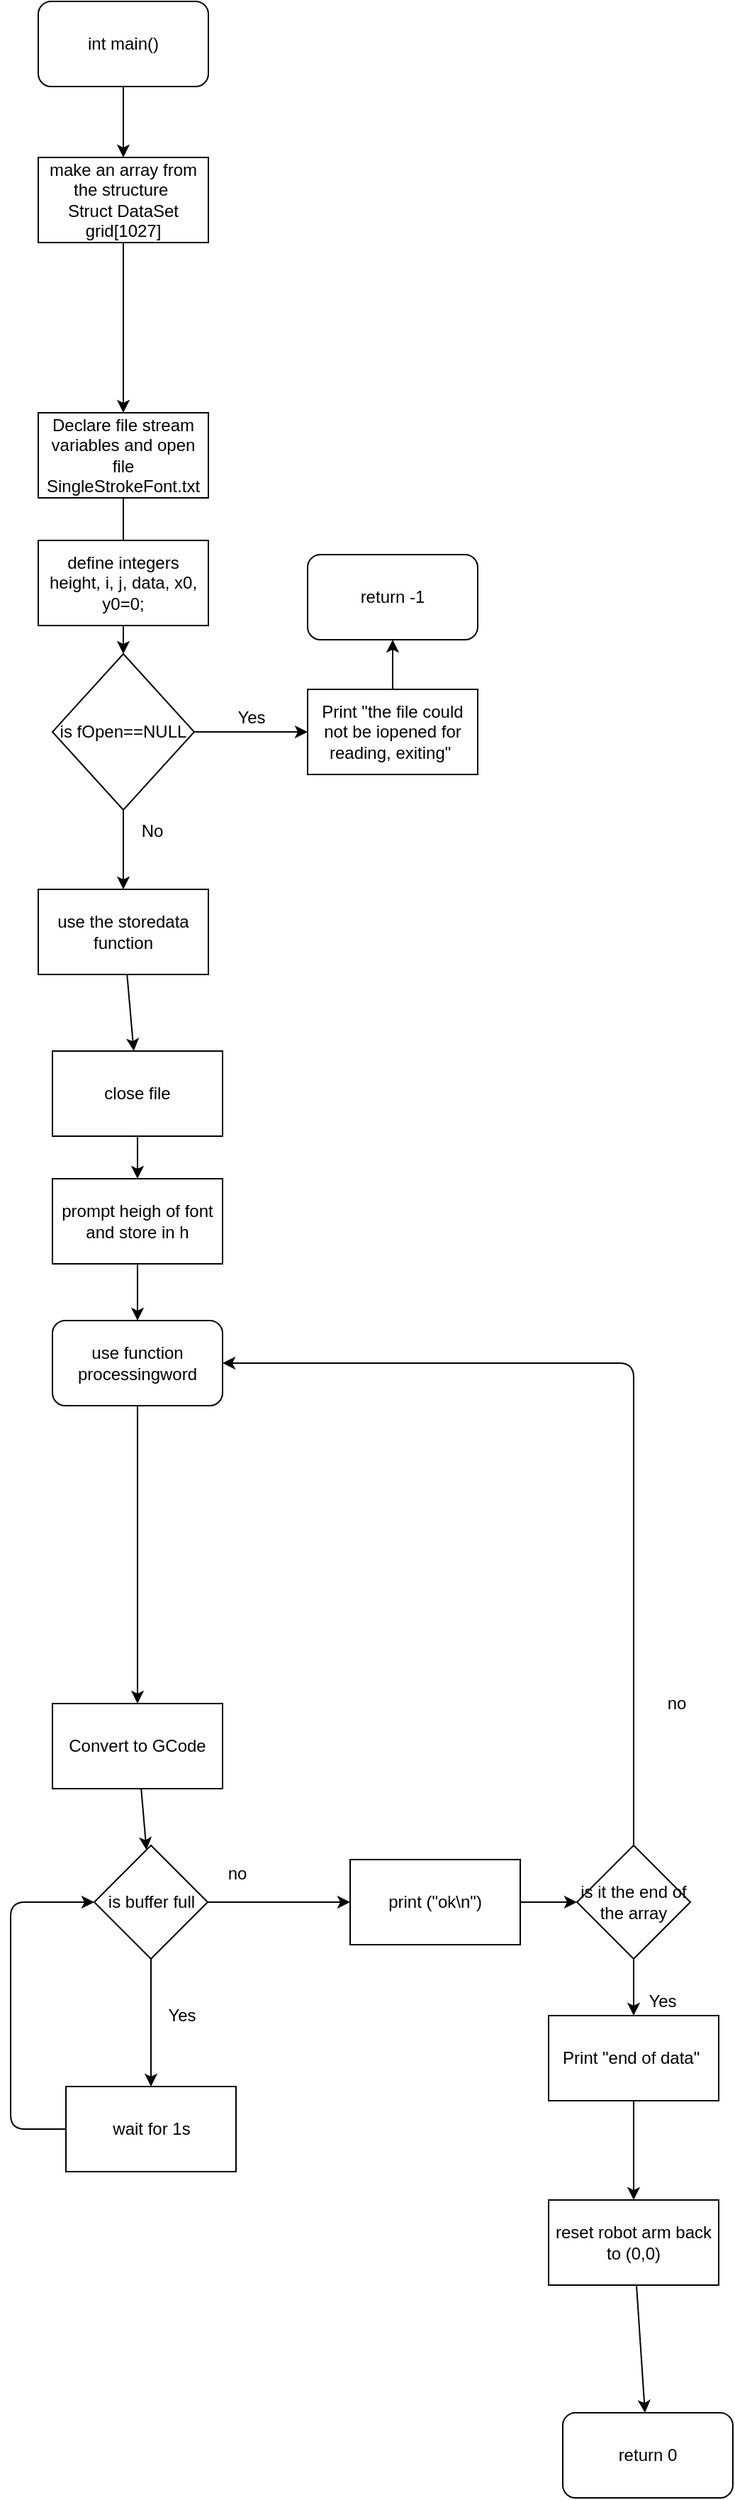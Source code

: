 <mxfile>
    <diagram id="2-r_2ZN0ze_TrBxukF9K" name="Page-1">
        <mxGraphModel dx="1167" dy="798" grid="1" gridSize="10" guides="1" tooltips="1" connect="1" arrows="1" fold="1" page="1" pageScale="1" pageWidth="850" pageHeight="1100" math="0" shadow="0">
            <root>
                <mxCell id="0"/>
                <mxCell id="1" parent="0"/>
                <mxCell id="7" value="" style="edgeStyle=none;html=1;" parent="1" source="2" target="6" edge="1">
                    <mxGeometry relative="1" as="geometry"/>
                </mxCell>
                <mxCell id="2" value="int main()" style="rounded=1;whiteSpace=wrap;html=1;" parent="1" vertex="1">
                    <mxGeometry x="30" y="30" width="120" height="60" as="geometry"/>
                </mxCell>
                <mxCell id="12" value="" style="edgeStyle=none;html=1;startArrow=none;" parent="1" source="21" target="11" edge="1">
                    <mxGeometry relative="1" as="geometry"/>
                </mxCell>
                <mxCell id="5" value="Declare file stream variables and open file SingleStrokeFont.txt" style="whiteSpace=wrap;html=1;" parent="1" vertex="1">
                    <mxGeometry x="30" y="320" width="120" height="60" as="geometry"/>
                </mxCell>
                <mxCell id="8" value="" style="edgeStyle=none;html=1;" parent="1" source="6" target="5" edge="1">
                    <mxGeometry relative="1" as="geometry"/>
                </mxCell>
                <mxCell id="6" value="make an array from the structure&amp;nbsp;&lt;br&gt;Struct DataSet grid[1027]" style="whiteSpace=wrap;html=1;" parent="1" vertex="1">
                    <mxGeometry x="30" y="140" width="120" height="60" as="geometry"/>
                </mxCell>
                <mxCell id="14" value="" style="edgeStyle=none;html=1;" parent="1" source="11" target="13" edge="1">
                    <mxGeometry relative="1" as="geometry"/>
                </mxCell>
                <mxCell id="11" value="is fOpen==NULL" style="rhombus;whiteSpace=wrap;html=1;" parent="1" vertex="1">
                    <mxGeometry x="40" y="490" width="100" height="110" as="geometry"/>
                </mxCell>
                <mxCell id="16" value="" style="edgeStyle=none;html=1;" parent="1" source="13" target="15" edge="1">
                    <mxGeometry relative="1" as="geometry"/>
                </mxCell>
                <mxCell id="13" value="Print &quot;the file could not be iopened for reading, exiting&quot;&amp;nbsp;" style="whiteSpace=wrap;html=1;" parent="1" vertex="1">
                    <mxGeometry x="220" y="515" width="120" height="60" as="geometry"/>
                </mxCell>
                <mxCell id="15" value="return -1" style="rounded=1;whiteSpace=wrap;html=1;" parent="1" vertex="1">
                    <mxGeometry x="220" y="420" width="120" height="60" as="geometry"/>
                </mxCell>
                <mxCell id="17" value="Yes" style="text;html=1;align=center;verticalAlign=middle;resizable=0;points=[];autosize=1;strokeColor=none;fillColor=none;" parent="1" vertex="1">
                    <mxGeometry x="160" y="520" width="40" height="30" as="geometry"/>
                </mxCell>
                <mxCell id="20" value="No" style="text;html=1;align=center;verticalAlign=middle;resizable=0;points=[];autosize=1;strokeColor=none;fillColor=none;" parent="1" vertex="1">
                    <mxGeometry x="90" y="600" width="40" height="30" as="geometry"/>
                </mxCell>
                <mxCell id="22" value="" style="edgeStyle=none;html=1;endArrow=none;" edge="1" parent="1" source="5" target="21">
                    <mxGeometry relative="1" as="geometry">
                        <mxPoint x="90" y="300" as="sourcePoint"/>
                        <mxPoint x="90" y="490" as="targetPoint"/>
                    </mxGeometry>
                </mxCell>
                <mxCell id="21" value="define integers height, i, j, data, x0, y0=0;" style="whiteSpace=wrap;html=1;" vertex="1" parent="1">
                    <mxGeometry x="30" y="410" width="120" height="60" as="geometry"/>
                </mxCell>
                <mxCell id="27" value="" style="endArrow=classic;html=1;exitX=0.5;exitY=1;exitDx=0;exitDy=0;entryX=0.5;entryY=0;entryDx=0;entryDy=0;" edge="1" parent="1" source="11" target="34">
                    <mxGeometry width="50" height="50" relative="1" as="geometry">
                        <mxPoint x="160" y="570" as="sourcePoint"/>
                        <mxPoint x="90" y="710" as="targetPoint"/>
                    </mxGeometry>
                </mxCell>
                <mxCell id="36" value="" style="edgeStyle=none;html=1;" edge="1" parent="1" source="34" target="35">
                    <mxGeometry relative="1" as="geometry"/>
                </mxCell>
                <mxCell id="34" value="use the storedata function" style="whiteSpace=wrap;html=1;" vertex="1" parent="1">
                    <mxGeometry x="30" y="656" width="120" height="60" as="geometry"/>
                </mxCell>
                <mxCell id="47" value="" style="edgeStyle=none;html=1;" edge="1" parent="1" source="35" target="46">
                    <mxGeometry relative="1" as="geometry"/>
                </mxCell>
                <mxCell id="35" value="close file" style="whiteSpace=wrap;html=1;" vertex="1" parent="1">
                    <mxGeometry x="40" y="770" width="120" height="60" as="geometry"/>
                </mxCell>
                <mxCell id="49" value="" style="edgeStyle=none;html=1;entryX=0.5;entryY=0;entryDx=0;entryDy=0;" edge="1" parent="1" source="37" target="44">
                    <mxGeometry relative="1" as="geometry">
                        <mxPoint x="100" y="1060" as="targetPoint"/>
                    </mxGeometry>
                </mxCell>
                <mxCell id="37" value="use function processingword" style="rounded=1;whiteSpace=wrap;html=1;" vertex="1" parent="1">
                    <mxGeometry x="40" y="960" width="120" height="60" as="geometry"/>
                </mxCell>
                <mxCell id="58" value="" style="edgeStyle=none;html=1;" edge="1" parent="1" source="44" target="54">
                    <mxGeometry relative="1" as="geometry"/>
                </mxCell>
                <mxCell id="44" value="Convert to GCode" style="whiteSpace=wrap;html=1;" vertex="1" parent="1">
                    <mxGeometry x="40" y="1230" width="120" height="60" as="geometry"/>
                </mxCell>
                <mxCell id="48" value="" style="edgeStyle=none;html=1;" edge="1" parent="1" source="46" target="37">
                    <mxGeometry relative="1" as="geometry"/>
                </mxCell>
                <mxCell id="46" value="prompt heigh of font and store in h" style="whiteSpace=wrap;html=1;" vertex="1" parent="1">
                    <mxGeometry x="40" y="860" width="120" height="60" as="geometry"/>
                </mxCell>
                <mxCell id="50" value="return 0" style="rounded=1;whiteSpace=wrap;html=1;" vertex="1" parent="1">
                    <mxGeometry x="400" y="1730" width="120" height="60" as="geometry"/>
                </mxCell>
                <mxCell id="53" value="" style="edgeStyle=none;html=1;" edge="1" parent="1" source="54" target="56">
                    <mxGeometry relative="1" as="geometry"/>
                </mxCell>
                <mxCell id="59" style="edgeStyle=none;html=1;entryX=0;entryY=0.5;entryDx=0;entryDy=0;" edge="1" parent="1" source="54" target="60">
                    <mxGeometry relative="1" as="geometry">
                        <mxPoint x="240" y="1370" as="targetPoint"/>
                    </mxGeometry>
                </mxCell>
                <mxCell id="54" value="is buffer full" style="rhombus;whiteSpace=wrap;html=1;" vertex="1" parent="1">
                    <mxGeometry x="69.5" y="1330" width="80" height="80" as="geometry"/>
                </mxCell>
                <mxCell id="55" style="edgeStyle=none;html=1;entryX=0;entryY=0.5;entryDx=0;entryDy=0;" edge="1" parent="1" source="56" target="54">
                    <mxGeometry relative="1" as="geometry">
                        <Array as="points">
                            <mxPoint x="10.5" y="1530"/>
                            <mxPoint x="10.5" y="1370"/>
                        </Array>
                    </mxGeometry>
                </mxCell>
                <mxCell id="56" value="wait for 1s" style="whiteSpace=wrap;html=1;" vertex="1" parent="1">
                    <mxGeometry x="49.5" y="1500" width="120" height="60" as="geometry"/>
                </mxCell>
                <mxCell id="57" value="Yes" style="text;html=1;align=center;verticalAlign=middle;resizable=0;points=[];autosize=1;strokeColor=none;fillColor=none;" vertex="1" parent="1">
                    <mxGeometry x="110.5" y="1435" width="40" height="30" as="geometry"/>
                </mxCell>
                <mxCell id="62" value="" style="edgeStyle=none;html=1;" edge="1" parent="1" source="60" target="61">
                    <mxGeometry relative="1" as="geometry"/>
                </mxCell>
                <mxCell id="60" value="print (&quot;ok\n&quot;)" style="whiteSpace=wrap;html=1;" vertex="1" parent="1">
                    <mxGeometry x="250" y="1340" width="120" height="60" as="geometry"/>
                </mxCell>
                <mxCell id="63" style="edgeStyle=none;html=1;entryX=1;entryY=0.5;entryDx=0;entryDy=0;" edge="1" parent="1" source="61" target="37">
                    <mxGeometry relative="1" as="geometry">
                        <Array as="points">
                            <mxPoint x="450" y="990"/>
                        </Array>
                    </mxGeometry>
                </mxCell>
                <mxCell id="68" value="" style="edgeStyle=none;html=1;" edge="1" parent="1" source="61" target="66">
                    <mxGeometry relative="1" as="geometry"/>
                </mxCell>
                <mxCell id="61" value="is it the end of the array" style="rhombus;whiteSpace=wrap;html=1;" vertex="1" parent="1">
                    <mxGeometry x="410" y="1330" width="80" height="80" as="geometry"/>
                </mxCell>
                <mxCell id="69" value="" style="edgeStyle=none;html=1;" edge="1" parent="1" source="66" target="67">
                    <mxGeometry relative="1" as="geometry"/>
                </mxCell>
                <mxCell id="66" value="Print &quot;end of data&quot;&amp;nbsp;" style="whiteSpace=wrap;html=1;" vertex="1" parent="1">
                    <mxGeometry x="390" y="1450" width="120" height="60" as="geometry"/>
                </mxCell>
                <mxCell id="70" value="" style="edgeStyle=none;html=1;" edge="1" parent="1" source="67" target="50">
                    <mxGeometry relative="1" as="geometry"/>
                </mxCell>
                <mxCell id="67" value="reset robot arm back to (0,0)" style="whiteSpace=wrap;html=1;" vertex="1" parent="1">
                    <mxGeometry x="390" y="1580" width="120" height="60" as="geometry"/>
                </mxCell>
                <mxCell id="71" value="Yes" style="text;html=1;align=center;verticalAlign=middle;resizable=0;points=[];autosize=1;strokeColor=none;fillColor=none;" vertex="1" parent="1">
                    <mxGeometry x="450" y="1425" width="40" height="30" as="geometry"/>
                </mxCell>
                <mxCell id="72" value="no" style="text;html=1;align=center;verticalAlign=middle;resizable=0;points=[];autosize=1;strokeColor=none;fillColor=none;" vertex="1" parent="1">
                    <mxGeometry x="460" y="1215" width="40" height="30" as="geometry"/>
                </mxCell>
                <mxCell id="73" value="no" style="text;html=1;align=center;verticalAlign=middle;resizable=0;points=[];autosize=1;strokeColor=none;fillColor=none;" vertex="1" parent="1">
                    <mxGeometry x="150" y="1335" width="40" height="30" as="geometry"/>
                </mxCell>
            </root>
        </mxGraphModel>
    </diagram>
</mxfile>